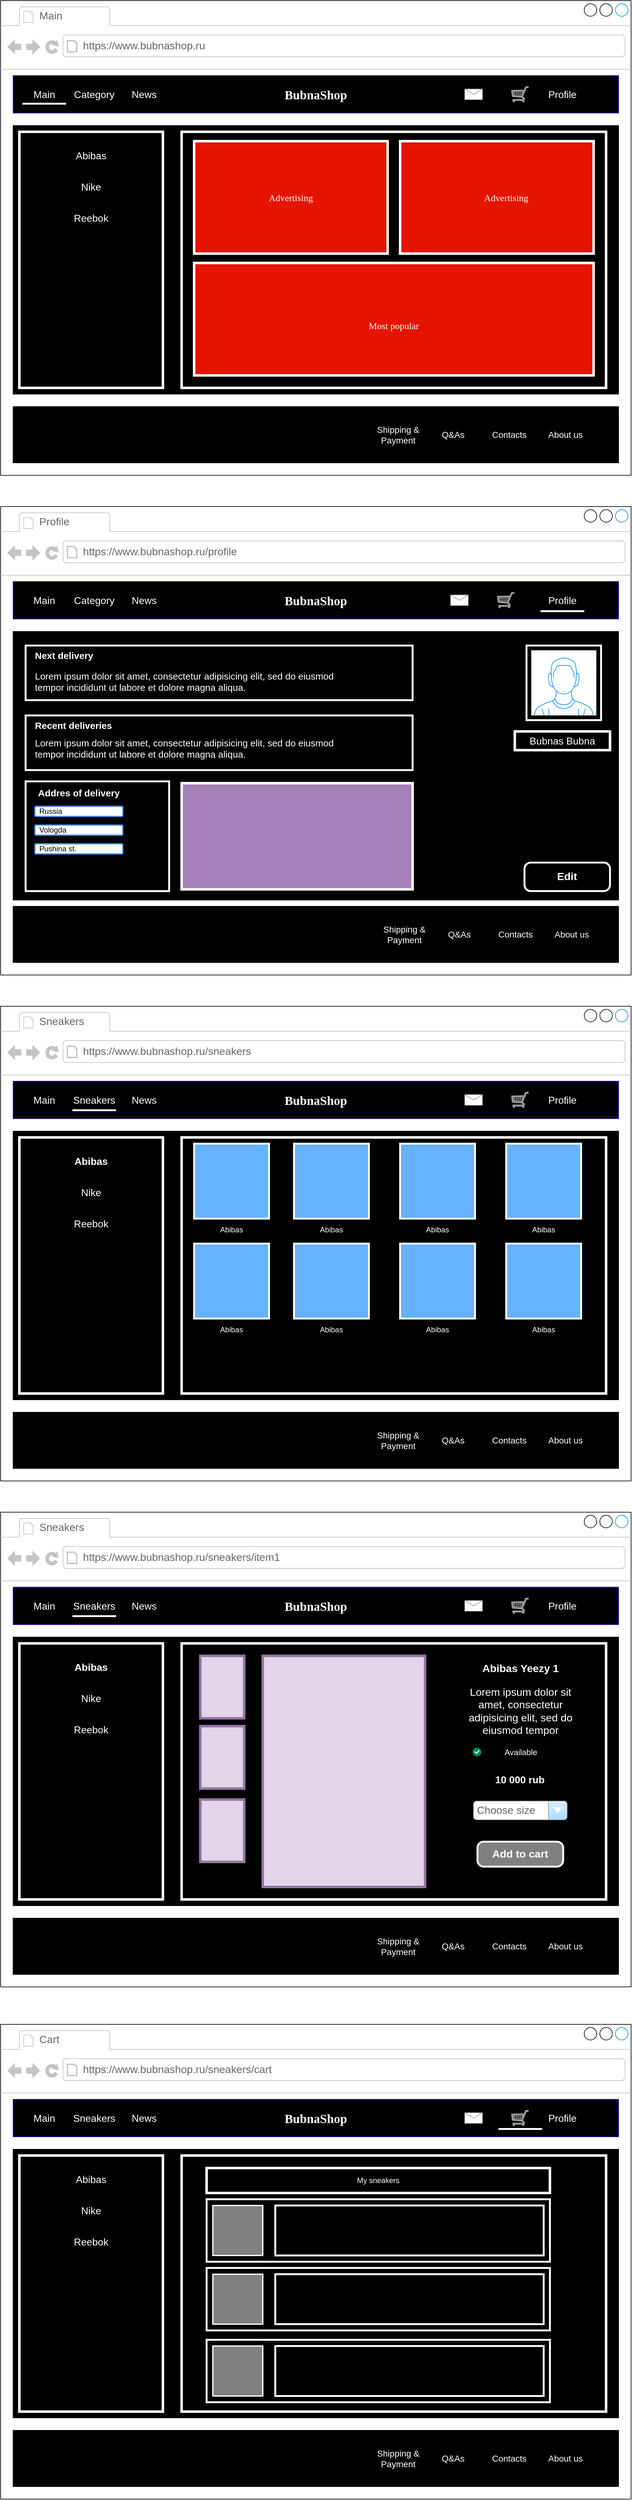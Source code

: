 <mxfile version="21.7.5" type="github">
  <diagram name="Page-1" id="03018318-947c-dd8e-b7a3-06fadd420f32">
    <mxGraphModel dx="2074" dy="1118" grid="1" gridSize="10" guides="1" tooltips="1" connect="1" arrows="1" fold="1" page="1" pageScale="1" pageWidth="1100" pageHeight="850" background="#ffffff" math="0" shadow="0">
      <root>
        <mxCell id="0" />
        <mxCell id="1" parent="0" />
        <mxCell id="JttWats6QqlOsFAtU_4d-100" value="" style="strokeWidth=1;shadow=0;dashed=0;align=center;html=1;shape=mxgraph.mockup.containers.browserWindow;rSize=0;strokeColor2=#008cff;strokeColor3=#c4c4c4;mainText=,;recursiveResize=0;" parent="1" vertex="1">
          <mxGeometry x="10" y="30" width="1010" height="760" as="geometry" />
        </mxCell>
        <mxCell id="JttWats6QqlOsFAtU_4d-101" value="Main" style="strokeWidth=1;shadow=0;dashed=0;align=center;html=1;shape=mxgraph.mockup.containers.anchor;fontSize=17;fontColor=#666666;align=left;whiteSpace=wrap;" parent="JttWats6QqlOsFAtU_4d-100" vertex="1">
          <mxGeometry x="60" y="12" width="110" height="26" as="geometry" />
        </mxCell>
        <mxCell id="JttWats6QqlOsFAtU_4d-102" value="https://www.bubnashop.ru" style="strokeWidth=1;shadow=0;dashed=0;align=center;html=1;shape=mxgraph.mockup.containers.anchor;rSize=0;fontSize=17;fontColor=#666666;align=left;" parent="JttWats6QqlOsFAtU_4d-100" vertex="1">
          <mxGeometry x="130" y="60" width="250" height="26" as="geometry" />
        </mxCell>
        <mxCell id="JttWats6QqlOsFAtU_4d-105" value="" style="rounded=0;whiteSpace=wrap;html=1;fillColor=#000000;strokeColor=#3700CC;fontColor=#ffffff;" parent="JttWats6QqlOsFAtU_4d-100" vertex="1">
          <mxGeometry x="20" y="120" width="970" height="60" as="geometry" />
        </mxCell>
        <mxCell id="JttWats6QqlOsFAtU_4d-108" value="&lt;font color=&quot;#ffffff&quot;&gt;BubnaShop&lt;/font&gt;" style="text;html=1;strokeColor=none;fillColor=none;align=center;verticalAlign=middle;whiteSpace=wrap;rounded=0;fontSize=20;fontFamily=Georgia;fontStyle=1" parent="JttWats6QqlOsFAtU_4d-100" vertex="1">
          <mxGeometry x="475" y="135" width="60" height="30" as="geometry" />
        </mxCell>
        <mxCell id="JttWats6QqlOsFAtU_4d-109" value="" style="rounded=0;whiteSpace=wrap;html=1;fillColor=#000000;" parent="JttWats6QqlOsFAtU_4d-100" vertex="1">
          <mxGeometry x="20" y="200" width="970" height="430" as="geometry" />
        </mxCell>
        <mxCell id="JttWats6QqlOsFAtU_4d-110" value="" style="rounded=0;whiteSpace=wrap;html=1;fillColor=#000000;" parent="JttWats6QqlOsFAtU_4d-100" vertex="1">
          <mxGeometry x="20" y="650" width="970" height="90" as="geometry" />
        </mxCell>
        <mxCell id="JttWats6QqlOsFAtU_4d-124" value="&lt;font color=&quot;#ffffff&quot; style=&quot;font-size: 16px;&quot;&gt;Main&lt;/font&gt;" style="text;html=1;strokeColor=none;fillColor=none;align=center;verticalAlign=middle;whiteSpace=wrap;rounded=0;" parent="JttWats6QqlOsFAtU_4d-100" vertex="1">
          <mxGeometry x="40" y="135" width="60" height="30" as="geometry" />
        </mxCell>
        <mxCell id="JttWats6QqlOsFAtU_4d-125" value="" style="endArrow=none;html=1;rounded=0;strokeColor=#FFFFFF;strokeWidth=3;" parent="JttWats6QqlOsFAtU_4d-100" edge="1">
          <mxGeometry relative="1" as="geometry">
            <mxPoint x="35" y="165" as="sourcePoint" />
            <mxPoint x="105" y="165" as="targetPoint" />
          </mxGeometry>
        </mxCell>
        <mxCell id="JttWats6QqlOsFAtU_4d-127" value="&lt;font color=&quot;#ffffff&quot;&gt;&lt;span style=&quot;font-size: 16px;&quot;&gt;Category&lt;/span&gt;&lt;/font&gt;" style="text;html=1;strokeColor=none;fillColor=none;align=center;verticalAlign=middle;whiteSpace=wrap;rounded=0;" parent="JttWats6QqlOsFAtU_4d-100" vertex="1">
          <mxGeometry x="120" y="132.5" width="60" height="35" as="geometry" />
        </mxCell>
        <mxCell id="JttWats6QqlOsFAtU_4d-149" value="&lt;font color=&quot;#ffffff&quot;&gt;&lt;span style=&quot;font-size: 16px;&quot;&gt;Profile&lt;/span&gt;&lt;/font&gt;" style="text;html=1;strokeColor=none;fillColor=none;align=center;verticalAlign=middle;whiteSpace=wrap;rounded=0;" parent="JttWats6QqlOsFAtU_4d-100" vertex="1">
          <mxGeometry x="870" y="132.5" width="60" height="35" as="geometry" />
        </mxCell>
        <mxCell id="JttWats6QqlOsFAtU_4d-150" value="&lt;font color=&quot;#ffffff&quot;&gt;&lt;span style=&quot;font-size: 16px;&quot;&gt;News&lt;/span&gt;&lt;/font&gt;" style="text;html=1;strokeColor=none;fillColor=none;align=center;verticalAlign=middle;whiteSpace=wrap;rounded=0;" parent="JttWats6QqlOsFAtU_4d-100" vertex="1">
          <mxGeometry x="200" y="132.5" width="60" height="35" as="geometry" />
        </mxCell>
        <mxCell id="JttWats6QqlOsFAtU_4d-151" value="" style="rounded=0;whiteSpace=wrap;html=1;fillColor=#000000;strokeColor=#FFFFFF;strokeWidth=4;" parent="JttWats6QqlOsFAtU_4d-100" vertex="1">
          <mxGeometry x="30" y="210" width="230" height="410" as="geometry" />
        </mxCell>
        <mxCell id="JttWats6QqlOsFAtU_4d-152" value="" style="rounded=0;whiteSpace=wrap;html=1;fillColor=#000000;strokeColor=#FFFFFF;strokeWidth=4;" parent="JttWats6QqlOsFAtU_4d-100" vertex="1">
          <mxGeometry x="290" y="210" width="680" height="410" as="geometry" />
        </mxCell>
        <mxCell id="JttWats6QqlOsFAtU_4d-169" value="&lt;font color=&quot;#ffffff&quot;&gt;&lt;span style=&quot;font-size: 16px;&quot;&gt;Abibas&lt;/span&gt;&lt;/font&gt;" style="text;html=1;strokeColor=none;fillColor=none;align=center;verticalAlign=middle;whiteSpace=wrap;rounded=0;" parent="JttWats6QqlOsFAtU_4d-100" vertex="1">
          <mxGeometry x="115" y="230" width="60" height="35" as="geometry" />
        </mxCell>
        <mxCell id="JttWats6QqlOsFAtU_4d-170" value="&lt;font color=&quot;#ffffff&quot;&gt;&lt;span style=&quot;font-size: 16px;&quot;&gt;Nike&lt;/span&gt;&lt;/font&gt;" style="text;html=1;strokeColor=none;fillColor=none;align=center;verticalAlign=middle;whiteSpace=wrap;rounded=0;" parent="JttWats6QqlOsFAtU_4d-100" vertex="1">
          <mxGeometry x="115" y="280" width="60" height="35" as="geometry" />
        </mxCell>
        <mxCell id="JttWats6QqlOsFAtU_4d-171" value="&lt;font color=&quot;#ffffff&quot;&gt;&lt;span style=&quot;font-size: 16px;&quot;&gt;Reebok&lt;/span&gt;&lt;/font&gt;" style="text;html=1;strokeColor=none;fillColor=none;align=center;verticalAlign=middle;whiteSpace=wrap;rounded=0;" parent="JttWats6QqlOsFAtU_4d-100" vertex="1">
          <mxGeometry x="115" y="330" width="60" height="35" as="geometry" />
        </mxCell>
        <mxCell id="JttWats6QqlOsFAtU_4d-172" value="" style="rounded=0;whiteSpace=wrap;html=1;fillColor=#e51400;fontColor=#ffffff;strokeColor=#FFFFFF;strokeWidth=4;" parent="JttWats6QqlOsFAtU_4d-100" vertex="1">
          <mxGeometry x="310" y="225" width="310" height="180" as="geometry" />
        </mxCell>
        <mxCell id="JttWats6QqlOsFAtU_4d-173" value="" style="rounded=0;whiteSpace=wrap;html=1;fillColor=#e51400;fontColor=#ffffff;strokeColor=#FFFFFF;strokeWidth=4;" parent="JttWats6QqlOsFAtU_4d-100" vertex="1">
          <mxGeometry x="640" y="225" width="310" height="180" as="geometry" />
        </mxCell>
        <mxCell id="JttWats6QqlOsFAtU_4d-174" value="" style="rounded=0;whiteSpace=wrap;html=1;fillColor=#e51400;fontColor=#ffffff;strokeColor=#FFFFFF;strokeWidth=4;" parent="JttWats6QqlOsFAtU_4d-100" vertex="1">
          <mxGeometry x="310" y="420" width="640" height="180" as="geometry" />
        </mxCell>
        <mxCell id="JttWats6QqlOsFAtU_4d-176" value="&lt;font color=&quot;#ffffff&quot; style=&quot;font-size: 15px;&quot; face=&quot;Georgia&quot;&gt;Advertising&lt;/font&gt;" style="text;html=1;strokeColor=none;fillColor=none;align=center;verticalAlign=middle;whiteSpace=wrap;rounded=0;" parent="JttWats6QqlOsFAtU_4d-100" vertex="1">
          <mxGeometry x="435" y="300" width="60" height="30" as="geometry" />
        </mxCell>
        <mxCell id="JttWats6QqlOsFAtU_4d-177" value="&lt;font color=&quot;#ffffff&quot; style=&quot;font-size: 15px;&quot; face=&quot;Georgia&quot;&gt;Advertising&lt;/font&gt;" style="text;html=1;strokeColor=none;fillColor=none;align=center;verticalAlign=middle;whiteSpace=wrap;rounded=0;" parent="JttWats6QqlOsFAtU_4d-100" vertex="1">
          <mxGeometry x="780" y="300" width="60" height="30" as="geometry" />
        </mxCell>
        <mxCell id="JttWats6QqlOsFAtU_4d-178" value="&lt;font color=&quot;#ffffff&quot; style=&quot;font-size: 15px;&quot; face=&quot;Georgia&quot;&gt;Most popular&lt;/font&gt;" style="text;html=1;strokeColor=none;fillColor=none;align=center;verticalAlign=middle;whiteSpace=wrap;rounded=0;" parent="JttWats6QqlOsFAtU_4d-100" vertex="1">
          <mxGeometry x="565" y="505" width="130" height="30" as="geometry" />
        </mxCell>
        <mxCell id="JttWats6QqlOsFAtU_4d-203" value="&lt;font style=&quot;font-size: 14px;&quot; color=&quot;#ffffff&quot;&gt;About us&lt;/font&gt;" style="text;html=1;strokeColor=none;fillColor=none;align=center;verticalAlign=middle;whiteSpace=wrap;rounded=0;" parent="JttWats6QqlOsFAtU_4d-100" vertex="1">
          <mxGeometry x="870" y="677.5" width="70" height="35" as="geometry" />
        </mxCell>
        <mxCell id="JttWats6QqlOsFAtU_4d-204" value="&lt;font style=&quot;font-size: 14px;&quot; color=&quot;#ffffff&quot;&gt;Contacts&lt;/font&gt;" style="text;html=1;strokeColor=none;fillColor=none;align=center;verticalAlign=middle;whiteSpace=wrap;rounded=0;" parent="JttWats6QqlOsFAtU_4d-100" vertex="1">
          <mxGeometry x="780" y="677.5" width="70" height="35" as="geometry" />
        </mxCell>
        <mxCell id="JttWats6QqlOsFAtU_4d-257" value="&lt;font style=&quot;font-size: 14px;&quot; color=&quot;#ffffff&quot;&gt;Q&amp;amp;As&lt;/font&gt;" style="text;html=1;strokeColor=none;fillColor=none;align=center;verticalAlign=middle;whiteSpace=wrap;rounded=0;" parent="JttWats6QqlOsFAtU_4d-100" vertex="1">
          <mxGeometry x="690" y="677.5" width="70" height="35" as="geometry" />
        </mxCell>
        <mxCell id="xe6w3f1EAQAV8qn113Va-10" value="&lt;font style=&quot;font-size: 14px;&quot; color=&quot;#ffffff&quot;&gt;&lt;span style=&quot;&quot;&gt;Shipping &amp;amp;&lt;br&gt;Payment&lt;br&gt;&lt;/span&gt;&lt;/font&gt;" style="text;html=1;strokeColor=none;fillColor=none;align=center;verticalAlign=middle;whiteSpace=wrap;rounded=0;" vertex="1" parent="JttWats6QqlOsFAtU_4d-100">
          <mxGeometry x="602" y="677.5" width="70" height="35" as="geometry" />
        </mxCell>
        <mxCell id="xe6w3f1EAQAV8qn113Va-62" value="" style="verticalLabelPosition=bottom;shadow=0;dashed=0;align=center;html=1;verticalAlign=top;strokeWidth=1;shape=mxgraph.mockup.misc.shoppingCart;strokeColor=#999999;" vertex="1" parent="JttWats6QqlOsFAtU_4d-100">
          <mxGeometry x="818.68" y="137.5" width="27.78" height="25" as="geometry" />
        </mxCell>
        <mxCell id="xe6w3f1EAQAV8qn113Va-63" value="" style="verticalLabelPosition=bottom;shadow=0;dashed=0;align=center;html=1;verticalAlign=top;strokeWidth=1;shape=mxgraph.mockup.misc.mail2;strokeColor=#999999;" vertex="1" parent="JttWats6QqlOsFAtU_4d-100">
          <mxGeometry x="743.54" y="141.5" width="28.33" height="17" as="geometry" />
        </mxCell>
        <mxCell id="JttWats6QqlOsFAtU_4d-285" value="" style="strokeWidth=1;shadow=0;dashed=0;align=center;html=1;shape=mxgraph.mockup.containers.browserWindow;rSize=0;strokeColor2=#008cff;strokeColor3=#c4c4c4;mainText=,;recursiveResize=0;" parent="1" vertex="1">
          <mxGeometry x="10" y="840" width="1010" height="750" as="geometry" />
        </mxCell>
        <mxCell id="JttWats6QqlOsFAtU_4d-286" value="Profile" style="strokeWidth=1;shadow=0;dashed=0;align=center;html=1;shape=mxgraph.mockup.containers.anchor;fontSize=17;fontColor=#666666;align=left;whiteSpace=wrap;" parent="JttWats6QqlOsFAtU_4d-285" vertex="1">
          <mxGeometry x="60" y="12" width="110" height="26" as="geometry" />
        </mxCell>
        <mxCell id="JttWats6QqlOsFAtU_4d-287" value="https://www.bubnashop.ru/profile" style="strokeWidth=1;shadow=0;dashed=0;align=center;html=1;shape=mxgraph.mockup.containers.anchor;rSize=0;fontSize=17;fontColor=#666666;align=left;" parent="JttWats6QqlOsFAtU_4d-285" vertex="1">
          <mxGeometry x="130" y="60" width="250" height="26" as="geometry" />
        </mxCell>
        <mxCell id="JttWats6QqlOsFAtU_4d-288" value="" style="rounded=0;whiteSpace=wrap;html=1;fillColor=#000000;strokeColor=#3700CC;fontColor=#ffffff;" parent="JttWats6QqlOsFAtU_4d-285" vertex="1">
          <mxGeometry x="20" y="120" width="970" height="60" as="geometry" />
        </mxCell>
        <mxCell id="JttWats6QqlOsFAtU_4d-289" value="&lt;font color=&quot;#ffffff&quot;&gt;BubnaShop&lt;/font&gt;" style="text;html=1;strokeColor=none;fillColor=none;align=center;verticalAlign=middle;whiteSpace=wrap;rounded=0;fontSize=20;fontFamily=Georgia;fontStyle=1" parent="JttWats6QqlOsFAtU_4d-285" vertex="1">
          <mxGeometry x="475" y="135" width="60" height="30" as="geometry" />
        </mxCell>
        <mxCell id="JttWats6QqlOsFAtU_4d-290" value="" style="rounded=0;whiteSpace=wrap;html=1;fillColor=#000000;" parent="JttWats6QqlOsFAtU_4d-285" vertex="1">
          <mxGeometry x="20" y="200" width="970" height="430" as="geometry" />
        </mxCell>
        <mxCell id="JttWats6QqlOsFAtU_4d-292" value="&lt;font color=&quot;#ffffff&quot; style=&quot;font-size: 16px;&quot;&gt;Main&lt;/font&gt;" style="text;html=1;strokeColor=none;fillColor=none;align=center;verticalAlign=middle;whiteSpace=wrap;rounded=0;" parent="JttWats6QqlOsFAtU_4d-285" vertex="1">
          <mxGeometry x="40" y="135" width="60" height="30" as="geometry" />
        </mxCell>
        <mxCell id="JttWats6QqlOsFAtU_4d-293" value="" style="endArrow=none;html=1;rounded=0;strokeColor=#FFFFFF;strokeWidth=3;" parent="JttWats6QqlOsFAtU_4d-285" edge="1">
          <mxGeometry relative="1" as="geometry">
            <mxPoint x="865" y="167.5" as="sourcePoint" />
            <mxPoint x="935" y="167.5" as="targetPoint" />
          </mxGeometry>
        </mxCell>
        <mxCell id="JttWats6QqlOsFAtU_4d-294" value="&lt;font color=&quot;#ffffff&quot;&gt;&lt;span style=&quot;font-size: 16px;&quot;&gt;Category&lt;/span&gt;&lt;/font&gt;" style="text;html=1;strokeColor=none;fillColor=none;align=center;verticalAlign=middle;whiteSpace=wrap;rounded=0;" parent="JttWats6QqlOsFAtU_4d-285" vertex="1">
          <mxGeometry x="120" y="132.5" width="60" height="35" as="geometry" />
        </mxCell>
        <mxCell id="JttWats6QqlOsFAtU_4d-296" value="&lt;font color=&quot;#ffffff&quot;&gt;&lt;span style=&quot;font-size: 16px;&quot;&gt;Profile&lt;/span&gt;&lt;/font&gt;" style="text;html=1;strokeColor=none;fillColor=none;align=center;verticalAlign=middle;whiteSpace=wrap;rounded=0;" parent="JttWats6QqlOsFAtU_4d-285" vertex="1">
          <mxGeometry x="870" y="132.5" width="60" height="35" as="geometry" />
        </mxCell>
        <mxCell id="JttWats6QqlOsFAtU_4d-297" value="&lt;font color=&quot;#ffffff&quot;&gt;&lt;span style=&quot;font-size: 16px;&quot;&gt;News&lt;/span&gt;&lt;/font&gt;" style="text;html=1;strokeColor=none;fillColor=none;align=center;verticalAlign=middle;whiteSpace=wrap;rounded=0;" parent="JttWats6QqlOsFAtU_4d-285" vertex="1">
          <mxGeometry x="200" y="132.5" width="60" height="35" as="geometry" />
        </mxCell>
        <mxCell id="xe6w3f1EAQAV8qn113Va-4" value="" style="verticalLabelPosition=bottom;shadow=0;dashed=0;align=center;html=1;verticalAlign=top;strokeWidth=1;shape=mxgraph.mockup.containers.userMale;strokeColor=#666666;strokeColor2=#008cff;" vertex="1" parent="JttWats6QqlOsFAtU_4d-285">
          <mxGeometry x="850" y="230" width="104.45" height="104.45" as="geometry" />
        </mxCell>
        <mxCell id="xe6w3f1EAQAV8qn113Va-6" value="" style="whiteSpace=wrap;html=1;aspect=fixed;fillColor=none;strokeColor=#FFFFFF;strokeWidth=3;" vertex="1" parent="JttWats6QqlOsFAtU_4d-285">
          <mxGeometry x="842.5" y="222.5" width="119.45" height="119.45" as="geometry" />
        </mxCell>
        <mxCell id="xe6w3f1EAQAV8qn113Va-8" value="" style="rounded=0;whiteSpace=wrap;html=1;fillColor=none;strokeColor=#FFFFFF;strokeWidth=4;" vertex="1" parent="JttWats6QqlOsFAtU_4d-285">
          <mxGeometry x="823.75" y="360" width="152.5" height="30" as="geometry" />
        </mxCell>
        <mxCell id="xe6w3f1EAQAV8qn113Va-9" value="&lt;font style=&quot;font-size: 16px;&quot; color=&quot;#ffffff&quot;&gt;Bubnas Bubna&lt;/font&gt;" style="text;html=1;strokeColor=none;fillColor=none;align=center;verticalAlign=middle;whiteSpace=wrap;rounded=0;" vertex="1" parent="JttWats6QqlOsFAtU_4d-285">
          <mxGeometry x="841.25" y="360" width="117.5" height="30" as="geometry" />
        </mxCell>
        <mxCell id="xe6w3f1EAQAV8qn113Va-11" value="" style="rounded=0;whiteSpace=wrap;html=1;fillColor=#000000;" vertex="1" parent="JttWats6QqlOsFAtU_4d-285">
          <mxGeometry x="20" y="640" width="970" height="90" as="geometry" />
        </mxCell>
        <mxCell id="xe6w3f1EAQAV8qn113Va-12" value="&lt;font style=&quot;font-size: 14px;&quot; color=&quot;#ffffff&quot;&gt;About us&lt;/font&gt;" style="text;html=1;strokeColor=none;fillColor=none;align=center;verticalAlign=middle;whiteSpace=wrap;rounded=0;" vertex="1" parent="JttWats6QqlOsFAtU_4d-285">
          <mxGeometry x="880" y="667.5" width="70" height="35" as="geometry" />
        </mxCell>
        <mxCell id="xe6w3f1EAQAV8qn113Va-13" value="&lt;font style=&quot;font-size: 14px;&quot; color=&quot;#ffffff&quot;&gt;Contacts&lt;/font&gt;" style="text;html=1;strokeColor=none;fillColor=none;align=center;verticalAlign=middle;whiteSpace=wrap;rounded=0;" vertex="1" parent="JttWats6QqlOsFAtU_4d-285">
          <mxGeometry x="790" y="667.5" width="70" height="35" as="geometry" />
        </mxCell>
        <mxCell id="xe6w3f1EAQAV8qn113Va-14" value="&lt;font style=&quot;font-size: 14px;&quot; color=&quot;#ffffff&quot;&gt;Q&amp;amp;As&lt;/font&gt;" style="text;html=1;strokeColor=none;fillColor=none;align=center;verticalAlign=middle;whiteSpace=wrap;rounded=0;" vertex="1" parent="JttWats6QqlOsFAtU_4d-285">
          <mxGeometry x="700" y="667.5" width="70" height="35" as="geometry" />
        </mxCell>
        <mxCell id="xe6w3f1EAQAV8qn113Va-15" value="&lt;font style=&quot;font-size: 14px;&quot; color=&quot;#ffffff&quot;&gt;&lt;span style=&quot;&quot;&gt;Shipping &amp;amp;&lt;br&gt;Payment&lt;br&gt;&lt;/span&gt;&lt;/font&gt;" style="text;html=1;strokeColor=none;fillColor=none;align=center;verticalAlign=middle;whiteSpace=wrap;rounded=0;" vertex="1" parent="JttWats6QqlOsFAtU_4d-285">
          <mxGeometry x="612" y="667.5" width="70" height="35" as="geometry" />
        </mxCell>
        <mxCell id="xe6w3f1EAQAV8qn113Va-16" value="" style="verticalLabelPosition=bottom;shadow=0;dashed=0;align=center;html=1;verticalAlign=top;strokeWidth=1;shape=mxgraph.mockup.misc.shoppingCart;strokeColor=#999999;" vertex="1" parent="JttWats6QqlOsFAtU_4d-285">
          <mxGeometry x="795.97" y="137.5" width="27.78" height="25" as="geometry" />
        </mxCell>
        <mxCell id="xe6w3f1EAQAV8qn113Va-33" value="Edit" style="strokeWidth=3;shadow=0;dashed=0;align=center;html=1;shape=mxgraph.mockup.buttons.button;strokeColor=#FFFFFF;fontColor=#ffffff;mainText=;buttonStyle=round;fontSize=17;fontStyle=1;fillColor=#000000;whiteSpace=wrap;" vertex="1" parent="JttWats6QqlOsFAtU_4d-285">
          <mxGeometry x="839.25" y="570" width="137" height="45.67" as="geometry" />
        </mxCell>
        <mxCell id="xe6w3f1EAQAV8qn113Va-34" value="" style="rounded=0;whiteSpace=wrap;html=1;fillColor=none;strokeColor=#FFFFFF;strokeWidth=3;" vertex="1" parent="JttWats6QqlOsFAtU_4d-285">
          <mxGeometry x="40" y="222.5" width="620" height="87.5" as="geometry" />
        </mxCell>
        <mxCell id="xe6w3f1EAQAV8qn113Va-60" value="" style="rounded=0;whiteSpace=wrap;html=1;fillColor=none;strokeColor=#FFFFFF;strokeWidth=3;" vertex="1" parent="JttWats6QqlOsFAtU_4d-285">
          <mxGeometry x="40" y="440" width="230" height="175.67" as="geometry" />
        </mxCell>
        <mxCell id="xe6w3f1EAQAV8qn113Va-61" value="" style="verticalLabelPosition=bottom;shadow=0;dashed=0;align=center;html=1;verticalAlign=top;strokeWidth=1;shape=mxgraph.mockup.misc.mail2;strokeColor=#999999;" vertex="1" parent="JttWats6QqlOsFAtU_4d-285">
          <mxGeometry x="720.83" y="141.5" width="28.33" height="17" as="geometry" />
        </mxCell>
        <mxCell id="xe6w3f1EAQAV8qn113Va-67" value="" style="rounded=0;whiteSpace=wrap;html=1;fillColor=#A680B8;strokeColor=#FFFFFF;strokeWidth=4;" vertex="1" parent="JttWats6QqlOsFAtU_4d-285">
          <mxGeometry x="290" y="442.84" width="370" height="170" as="geometry" />
        </mxCell>
        <mxCell id="xe6w3f1EAQAV8qn113Va-292" value="&lt;h1 style=&quot;font-size: 15px;&quot;&gt;&lt;font color=&quot;#ffffff&quot; style=&quot;font-size: 15px;&quot;&gt;Next delivery&lt;/font&gt;&lt;/h1&gt;&lt;p style=&quot;font-size: 15px;&quot;&gt;&lt;font color=&quot;#ffffff&quot; style=&quot;font-size: 15px;&quot;&gt;Lorem ipsum dolor sit amet, consectetur adipisicing elit, sed do eiusmod tempor incididunt ut labore et dolore magna aliqua.&lt;/font&gt;&lt;/p&gt;" style="text;html=1;strokeColor=none;fillColor=none;spacing=5;spacingTop=-20;whiteSpace=wrap;overflow=hidden;rounded=0;" vertex="1" parent="JttWats6QqlOsFAtU_4d-285">
          <mxGeometry x="50" y="230" width="510" height="120" as="geometry" />
        </mxCell>
        <mxCell id="xe6w3f1EAQAV8qn113Va-293" value="" style="rounded=0;whiteSpace=wrap;html=1;fillColor=none;strokeColor=#FFFFFF;strokeWidth=3;" vertex="1" parent="JttWats6QqlOsFAtU_4d-285">
          <mxGeometry x="40" y="334.45" width="620" height="87.5" as="geometry" />
        </mxCell>
        <mxCell id="xe6w3f1EAQAV8qn113Va-294" value="&lt;h1 style=&quot;font-size: 15px;&quot;&gt;&lt;span style=&quot;color: rgb(255, 255, 255); background-color: initial;&quot;&gt;Recent deliveries&lt;/span&gt;&lt;/h1&gt;&lt;h1 style=&quot;font-size: 15px;&quot;&gt;&lt;span style=&quot;color: rgb(255, 255, 255); background-color: initial; font-weight: normal;&quot;&gt;Lorem ipsum dolor sit amet, consectetur adipisicing elit, sed do eiusmod tempor incididunt ut labore et dolore magna aliqua.&lt;/span&gt;&lt;br&gt;&lt;/h1&gt;" style="text;html=1;strokeColor=none;fillColor=none;spacing=5;spacingTop=-20;whiteSpace=wrap;overflow=hidden;rounded=0;" vertex="1" parent="JttWats6QqlOsFAtU_4d-285">
          <mxGeometry x="50" y="341.95" width="510" height="120" as="geometry" />
        </mxCell>
        <mxCell id="xe6w3f1EAQAV8qn113Va-340" value="&lt;h1 style=&quot;font-size: 15px;&quot;&gt;&lt;font style=&quot;font-size: 15px;&quot; color=&quot;#ffffff&quot;&gt;Addres of delivery&lt;/font&gt;&lt;/h1&gt;&lt;p style=&quot;font-size: 15px;&quot;&gt;&lt;br&gt;&lt;/p&gt;" style="text;html=1;strokeColor=none;fillColor=none;spacing=5;spacingTop=-20;whiteSpace=wrap;overflow=hidden;rounded=0;" vertex="1" parent="JttWats6QqlOsFAtU_4d-285">
          <mxGeometry x="55" y="450" width="190" height="120" as="geometry" />
        </mxCell>
        <mxCell id="xe6w3f1EAQAV8qn113Va-342" value="Russia" style="rounded=1;arcSize=9;align=left;spacingLeft=5;strokeColor=#4C9AFF;html=1;strokeWidth=2;fontSize=12" vertex="1" parent="JttWats6QqlOsFAtU_4d-285">
          <mxGeometry x="55" y="480" width="140.61" height="16" as="geometry" />
        </mxCell>
        <mxCell id="xe6w3f1EAQAV8qn113Va-343" value="Vologda" style="rounded=1;arcSize=9;align=left;spacingLeft=5;strokeColor=#4C9AFF;html=1;strokeWidth=2;fontSize=12" vertex="1" parent="JttWats6QqlOsFAtU_4d-285">
          <mxGeometry x="55" y="510" width="140.61" height="16" as="geometry" />
        </mxCell>
        <mxCell id="xe6w3f1EAQAV8qn113Va-376" value="Pushina st." style="rounded=1;arcSize=9;align=left;spacingLeft=5;strokeColor=#4C9AFF;html=1;strokeWidth=2;fontSize=12" vertex="1" parent="JttWats6QqlOsFAtU_4d-285">
          <mxGeometry x="55" y="540" width="140.61" height="16" as="geometry" />
        </mxCell>
        <mxCell id="xe6w3f1EAQAV8qn113Va-68" value="" style="strokeWidth=1;shadow=0;dashed=0;align=center;html=1;shape=mxgraph.mockup.containers.browserWindow;rSize=0;strokeColor2=#008cff;strokeColor3=#c4c4c4;mainText=,;recursiveResize=0;" vertex="1" parent="1">
          <mxGeometry x="10" y="1640" width="1010" height="760" as="geometry" />
        </mxCell>
        <mxCell id="xe6w3f1EAQAV8qn113Va-69" value="Sneakers" style="strokeWidth=1;shadow=0;dashed=0;align=center;html=1;shape=mxgraph.mockup.containers.anchor;fontSize=17;fontColor=#666666;align=left;whiteSpace=wrap;" vertex="1" parent="xe6w3f1EAQAV8qn113Va-68">
          <mxGeometry x="60" y="12" width="110" height="26" as="geometry" />
        </mxCell>
        <mxCell id="xe6w3f1EAQAV8qn113Va-70" value="https://www.bubnashop.ru/sneakers" style="strokeWidth=1;shadow=0;dashed=0;align=center;html=1;shape=mxgraph.mockup.containers.anchor;rSize=0;fontSize=17;fontColor=#666666;align=left;" vertex="1" parent="xe6w3f1EAQAV8qn113Va-68">
          <mxGeometry x="130" y="60" width="250" height="26" as="geometry" />
        </mxCell>
        <mxCell id="xe6w3f1EAQAV8qn113Va-71" value="" style="rounded=0;whiteSpace=wrap;html=1;fillColor=#000000;strokeColor=#3700CC;fontColor=#ffffff;" vertex="1" parent="xe6w3f1EAQAV8qn113Va-68">
          <mxGeometry x="20" y="120" width="970" height="60" as="geometry" />
        </mxCell>
        <mxCell id="xe6w3f1EAQAV8qn113Va-72" value="&lt;font color=&quot;#ffffff&quot;&gt;BubnaShop&lt;/font&gt;" style="text;html=1;strokeColor=none;fillColor=none;align=center;verticalAlign=middle;whiteSpace=wrap;rounded=0;fontSize=20;fontFamily=Georgia;fontStyle=1" vertex="1" parent="xe6w3f1EAQAV8qn113Va-68">
          <mxGeometry x="475" y="135" width="60" height="30" as="geometry" />
        </mxCell>
        <mxCell id="xe6w3f1EAQAV8qn113Va-73" value="" style="rounded=0;whiteSpace=wrap;html=1;fillColor=#000000;" vertex="1" parent="xe6w3f1EAQAV8qn113Va-68">
          <mxGeometry x="20" y="200" width="970" height="430" as="geometry" />
        </mxCell>
        <mxCell id="xe6w3f1EAQAV8qn113Va-74" value="" style="rounded=0;whiteSpace=wrap;html=1;fillColor=#000000;" vertex="1" parent="xe6w3f1EAQAV8qn113Va-68">
          <mxGeometry x="20" y="650" width="970" height="90" as="geometry" />
        </mxCell>
        <mxCell id="xe6w3f1EAQAV8qn113Va-75" value="&lt;font color=&quot;#ffffff&quot; style=&quot;font-size: 16px;&quot;&gt;Main&lt;/font&gt;" style="text;html=1;strokeColor=none;fillColor=none;align=center;verticalAlign=middle;whiteSpace=wrap;rounded=0;" vertex="1" parent="xe6w3f1EAQAV8qn113Va-68">
          <mxGeometry x="40" y="135" width="60" height="30" as="geometry" />
        </mxCell>
        <mxCell id="xe6w3f1EAQAV8qn113Va-76" value="" style="endArrow=none;html=1;rounded=0;strokeColor=#FFFFFF;strokeWidth=3;" edge="1" parent="xe6w3f1EAQAV8qn113Va-68">
          <mxGeometry relative="1" as="geometry">
            <mxPoint x="115" y="166.5" as="sourcePoint" />
            <mxPoint x="185" y="166.5" as="targetPoint" />
          </mxGeometry>
        </mxCell>
        <mxCell id="xe6w3f1EAQAV8qn113Va-77" value="&lt;font color=&quot;#ffffff&quot;&gt;&lt;span style=&quot;font-size: 16px;&quot;&gt;Sneakers&lt;/span&gt;&lt;/font&gt;" style="text;html=1;strokeColor=none;fillColor=none;align=center;verticalAlign=middle;whiteSpace=wrap;rounded=0;" vertex="1" parent="xe6w3f1EAQAV8qn113Va-68">
          <mxGeometry x="120" y="132.5" width="60" height="35" as="geometry" />
        </mxCell>
        <mxCell id="xe6w3f1EAQAV8qn113Va-78" value="&lt;font color=&quot;#ffffff&quot;&gt;&lt;span style=&quot;font-size: 16px;&quot;&gt;Profile&lt;/span&gt;&lt;/font&gt;" style="text;html=1;strokeColor=none;fillColor=none;align=center;verticalAlign=middle;whiteSpace=wrap;rounded=0;" vertex="1" parent="xe6w3f1EAQAV8qn113Va-68">
          <mxGeometry x="870" y="132.5" width="60" height="35" as="geometry" />
        </mxCell>
        <mxCell id="xe6w3f1EAQAV8qn113Va-79" value="&lt;font color=&quot;#ffffff&quot;&gt;&lt;span style=&quot;font-size: 16px;&quot;&gt;News&lt;/span&gt;&lt;/font&gt;" style="text;html=1;strokeColor=none;fillColor=none;align=center;verticalAlign=middle;whiteSpace=wrap;rounded=0;" vertex="1" parent="xe6w3f1EAQAV8qn113Va-68">
          <mxGeometry x="200" y="132.5" width="60" height="35" as="geometry" />
        </mxCell>
        <mxCell id="xe6w3f1EAQAV8qn113Va-80" value="" style="rounded=0;whiteSpace=wrap;html=1;fillColor=#000000;strokeColor=#FFFFFF;strokeWidth=4;" vertex="1" parent="xe6w3f1EAQAV8qn113Va-68">
          <mxGeometry x="30" y="210" width="230" height="410" as="geometry" />
        </mxCell>
        <mxCell id="xe6w3f1EAQAV8qn113Va-81" value="" style="rounded=0;whiteSpace=wrap;html=1;fillColor=#000000;strokeColor=#FFFFFF;strokeWidth=4;" vertex="1" parent="xe6w3f1EAQAV8qn113Va-68">
          <mxGeometry x="290" y="210" width="680" height="410" as="geometry" />
        </mxCell>
        <mxCell id="xe6w3f1EAQAV8qn113Va-82" value="&lt;font color=&quot;#ffffff&quot;&gt;&lt;span style=&quot;font-size: 16px;&quot;&gt;&lt;b&gt;Abibas&lt;/b&gt;&lt;/span&gt;&lt;/font&gt;" style="text;html=1;strokeColor=default;fillColor=none;align=center;verticalAlign=middle;whiteSpace=wrap;rounded=0;" vertex="1" parent="xe6w3f1EAQAV8qn113Va-68">
          <mxGeometry x="115" y="230" width="60" height="35" as="geometry" />
        </mxCell>
        <mxCell id="xe6w3f1EAQAV8qn113Va-83" value="&lt;font color=&quot;#ffffff&quot;&gt;&lt;span style=&quot;font-size: 16px;&quot;&gt;Nike&lt;/span&gt;&lt;/font&gt;" style="text;html=1;strokeColor=none;fillColor=none;align=center;verticalAlign=middle;whiteSpace=wrap;rounded=0;" vertex="1" parent="xe6w3f1EAQAV8qn113Va-68">
          <mxGeometry x="115" y="280" width="60" height="35" as="geometry" />
        </mxCell>
        <mxCell id="xe6w3f1EAQAV8qn113Va-84" value="&lt;font color=&quot;#ffffff&quot;&gt;&lt;span style=&quot;font-size: 16px;&quot;&gt;Reebok&lt;/span&gt;&lt;/font&gt;" style="text;html=1;strokeColor=none;fillColor=none;align=center;verticalAlign=middle;whiteSpace=wrap;rounded=0;" vertex="1" parent="xe6w3f1EAQAV8qn113Va-68">
          <mxGeometry x="115" y="330" width="60" height="35" as="geometry" />
        </mxCell>
        <mxCell id="xe6w3f1EAQAV8qn113Va-91" value="&lt;font style=&quot;font-size: 14px;&quot; color=&quot;#ffffff&quot;&gt;About us&lt;/font&gt;" style="text;html=1;strokeColor=none;fillColor=none;align=center;verticalAlign=middle;whiteSpace=wrap;rounded=0;" vertex="1" parent="xe6w3f1EAQAV8qn113Va-68">
          <mxGeometry x="870" y="677.5" width="70" height="35" as="geometry" />
        </mxCell>
        <mxCell id="xe6w3f1EAQAV8qn113Va-92" value="&lt;font style=&quot;font-size: 14px;&quot; color=&quot;#ffffff&quot;&gt;Contacts&lt;/font&gt;" style="text;html=1;strokeColor=none;fillColor=none;align=center;verticalAlign=middle;whiteSpace=wrap;rounded=0;" vertex="1" parent="xe6w3f1EAQAV8qn113Va-68">
          <mxGeometry x="780" y="677.5" width="70" height="35" as="geometry" />
        </mxCell>
        <mxCell id="xe6w3f1EAQAV8qn113Va-93" value="&lt;font style=&quot;font-size: 14px;&quot; color=&quot;#ffffff&quot;&gt;Q&amp;amp;As&lt;/font&gt;" style="text;html=1;strokeColor=none;fillColor=none;align=center;verticalAlign=middle;whiteSpace=wrap;rounded=0;" vertex="1" parent="xe6w3f1EAQAV8qn113Va-68">
          <mxGeometry x="690" y="677.5" width="70" height="35" as="geometry" />
        </mxCell>
        <mxCell id="xe6w3f1EAQAV8qn113Va-94" value="&lt;font style=&quot;font-size: 14px;&quot; color=&quot;#ffffff&quot;&gt;&lt;span style=&quot;&quot;&gt;Shipping &amp;amp;&lt;br&gt;Payment&lt;br&gt;&lt;/span&gt;&lt;/font&gt;" style="text;html=1;strokeColor=none;fillColor=none;align=center;verticalAlign=middle;whiteSpace=wrap;rounded=0;" vertex="1" parent="xe6w3f1EAQAV8qn113Va-68">
          <mxGeometry x="602" y="677.5" width="70" height="35" as="geometry" />
        </mxCell>
        <mxCell id="xe6w3f1EAQAV8qn113Va-95" value="" style="verticalLabelPosition=bottom;shadow=0;dashed=0;align=center;html=1;verticalAlign=top;strokeWidth=1;shape=mxgraph.mockup.misc.shoppingCart;strokeColor=#999999;" vertex="1" parent="xe6w3f1EAQAV8qn113Va-68">
          <mxGeometry x="818.68" y="137.5" width="27.78" height="25" as="geometry" />
        </mxCell>
        <mxCell id="xe6w3f1EAQAV8qn113Va-96" value="" style="verticalLabelPosition=bottom;shadow=0;dashed=0;align=center;html=1;verticalAlign=top;strokeWidth=1;shape=mxgraph.mockup.misc.mail2;strokeColor=#999999;" vertex="1" parent="xe6w3f1EAQAV8qn113Va-68">
          <mxGeometry x="743.54" y="141.5" width="28.33" height="17" as="geometry" />
        </mxCell>
        <mxCell id="xe6w3f1EAQAV8qn113Va-98" value="" style="whiteSpace=wrap;html=1;aspect=fixed;fillColor=#66B2FF;strokeColor=#FFFFFF;strokeWidth=3;" vertex="1" parent="xe6w3f1EAQAV8qn113Va-68">
          <mxGeometry x="310" y="220" width="120" height="120" as="geometry" />
        </mxCell>
        <mxCell id="xe6w3f1EAQAV8qn113Va-100" value="&lt;font style=&quot;font-size: 12px;&quot; color=&quot;#ffffff&quot;&gt;Abibas&lt;/font&gt;" style="text;html=1;strokeColor=none;fillColor=none;align=center;verticalAlign=middle;whiteSpace=wrap;rounded=0;" vertex="1" parent="xe6w3f1EAQAV8qn113Va-68">
          <mxGeometry x="310" y="340" width="120" height="35" as="geometry" />
        </mxCell>
        <mxCell id="xe6w3f1EAQAV8qn113Va-101" style="edgeStyle=orthogonalEdgeStyle;rounded=0;orthogonalLoop=1;jettySize=auto;html=1;exitX=1;exitY=1;exitDx=0;exitDy=0;" edge="1" parent="xe6w3f1EAQAV8qn113Va-68" source="xe6w3f1EAQAV8qn113Va-100" target="xe6w3f1EAQAV8qn113Va-100">
          <mxGeometry relative="1" as="geometry" />
        </mxCell>
        <mxCell id="xe6w3f1EAQAV8qn113Va-102" value="" style="whiteSpace=wrap;html=1;aspect=fixed;fillColor=#66B2FF;strokeColor=#FFFFFF;strokeWidth=3;" vertex="1" parent="xe6w3f1EAQAV8qn113Va-68">
          <mxGeometry x="470" y="220" width="120" height="120" as="geometry" />
        </mxCell>
        <mxCell id="xe6w3f1EAQAV8qn113Va-103" value="&lt;font style=&quot;font-size: 12px;&quot; color=&quot;#ffffff&quot;&gt;Abibas&lt;/font&gt;" style="text;html=1;strokeColor=none;fillColor=none;align=center;verticalAlign=middle;whiteSpace=wrap;rounded=0;" vertex="1" parent="xe6w3f1EAQAV8qn113Va-68">
          <mxGeometry x="470" y="340" width="120" height="35" as="geometry" />
        </mxCell>
        <mxCell id="xe6w3f1EAQAV8qn113Va-106" value="" style="whiteSpace=wrap;html=1;aspect=fixed;fillColor=#66B2FF;strokeColor=#FFFFFF;strokeWidth=3;" vertex="1" parent="xe6w3f1EAQAV8qn113Va-68">
          <mxGeometry x="640" y="220" width="120" height="120" as="geometry" />
        </mxCell>
        <mxCell id="xe6w3f1EAQAV8qn113Va-107" value="&lt;font style=&quot;font-size: 12px;&quot; color=&quot;#ffffff&quot;&gt;Abibas&lt;/font&gt;" style="text;html=1;strokeColor=none;fillColor=none;align=center;verticalAlign=middle;whiteSpace=wrap;rounded=0;" vertex="1" parent="xe6w3f1EAQAV8qn113Va-68">
          <mxGeometry x="640" y="340" width="120" height="35" as="geometry" />
        </mxCell>
        <mxCell id="xe6w3f1EAQAV8qn113Va-110" value="" style="whiteSpace=wrap;html=1;aspect=fixed;fillColor=#66B2FF;strokeColor=#FFFFFF;strokeWidth=3;" vertex="1" parent="xe6w3f1EAQAV8qn113Va-68">
          <mxGeometry x="810" y="220" width="120" height="120" as="geometry" />
        </mxCell>
        <mxCell id="xe6w3f1EAQAV8qn113Va-111" value="&lt;font style=&quot;font-size: 12px;&quot; color=&quot;#ffffff&quot;&gt;Abibas&lt;/font&gt;" style="text;html=1;strokeColor=none;fillColor=none;align=center;verticalAlign=middle;whiteSpace=wrap;rounded=0;" vertex="1" parent="xe6w3f1EAQAV8qn113Va-68">
          <mxGeometry x="810" y="340" width="120" height="35" as="geometry" />
        </mxCell>
        <mxCell id="xe6w3f1EAQAV8qn113Va-112" value="" style="whiteSpace=wrap;html=1;aspect=fixed;fillColor=#66B2FF;strokeColor=#FFFFFF;strokeWidth=3;" vertex="1" parent="xe6w3f1EAQAV8qn113Va-68">
          <mxGeometry x="310" y="380" width="120" height="120" as="geometry" />
        </mxCell>
        <mxCell id="xe6w3f1EAQAV8qn113Va-113" value="&lt;font style=&quot;font-size: 12px;&quot; color=&quot;#ffffff&quot;&gt;Abibas&lt;/font&gt;" style="text;html=1;strokeColor=none;fillColor=none;align=center;verticalAlign=middle;whiteSpace=wrap;rounded=0;" vertex="1" parent="xe6w3f1EAQAV8qn113Va-68">
          <mxGeometry x="310" y="500" width="120" height="35" as="geometry" />
        </mxCell>
        <mxCell id="xe6w3f1EAQAV8qn113Va-114" value="" style="whiteSpace=wrap;html=1;aspect=fixed;fillColor=#66B2FF;strokeColor=#FFFFFF;strokeWidth=3;" vertex="1" parent="xe6w3f1EAQAV8qn113Va-68">
          <mxGeometry x="470" y="380" width="120" height="120" as="geometry" />
        </mxCell>
        <mxCell id="xe6w3f1EAQAV8qn113Va-115" value="&lt;font style=&quot;font-size: 12px;&quot; color=&quot;#ffffff&quot;&gt;Abibas&lt;/font&gt;" style="text;html=1;strokeColor=none;fillColor=none;align=center;verticalAlign=middle;whiteSpace=wrap;rounded=0;" vertex="1" parent="xe6w3f1EAQAV8qn113Va-68">
          <mxGeometry x="470" y="500" width="120" height="35" as="geometry" />
        </mxCell>
        <mxCell id="xe6w3f1EAQAV8qn113Va-116" value="" style="whiteSpace=wrap;html=1;aspect=fixed;fillColor=#66B2FF;strokeColor=#FFFFFF;strokeWidth=3;" vertex="1" parent="xe6w3f1EAQAV8qn113Va-68">
          <mxGeometry x="640" y="380" width="120" height="120" as="geometry" />
        </mxCell>
        <mxCell id="xe6w3f1EAQAV8qn113Va-117" value="&lt;font style=&quot;font-size: 12px;&quot; color=&quot;#ffffff&quot;&gt;Abibas&lt;/font&gt;" style="text;html=1;strokeColor=none;fillColor=none;align=center;verticalAlign=middle;whiteSpace=wrap;rounded=0;" vertex="1" parent="xe6w3f1EAQAV8qn113Va-68">
          <mxGeometry x="640" y="500" width="120" height="35" as="geometry" />
        </mxCell>
        <mxCell id="xe6w3f1EAQAV8qn113Va-118" value="" style="whiteSpace=wrap;html=1;aspect=fixed;fillColor=#66B2FF;strokeColor=#FFFFFF;strokeWidth=3;" vertex="1" parent="xe6w3f1EAQAV8qn113Va-68">
          <mxGeometry x="810" y="380" width="120" height="120" as="geometry" />
        </mxCell>
        <mxCell id="xe6w3f1EAQAV8qn113Va-119" value="&lt;font style=&quot;font-size: 12px;&quot; color=&quot;#ffffff&quot;&gt;Abibas&lt;/font&gt;" style="text;html=1;strokeColor=none;fillColor=none;align=center;verticalAlign=middle;whiteSpace=wrap;rounded=0;" vertex="1" parent="xe6w3f1EAQAV8qn113Va-68">
          <mxGeometry x="810" y="500" width="120" height="35" as="geometry" />
        </mxCell>
        <mxCell id="xe6w3f1EAQAV8qn113Va-205" value="" style="strokeWidth=1;shadow=0;dashed=0;align=center;html=1;shape=mxgraph.mockup.containers.browserWindow;rSize=0;strokeColor2=#008cff;strokeColor3=#c4c4c4;mainText=,;recursiveResize=0;" vertex="1" parent="1">
          <mxGeometry x="10" y="2450" width="1010" height="760" as="geometry" />
        </mxCell>
        <mxCell id="xe6w3f1EAQAV8qn113Va-206" value="Sneakers" style="strokeWidth=1;shadow=0;dashed=0;align=center;html=1;shape=mxgraph.mockup.containers.anchor;fontSize=17;fontColor=#666666;align=left;whiteSpace=wrap;" vertex="1" parent="xe6w3f1EAQAV8qn113Va-205">
          <mxGeometry x="60" y="12" width="110" height="26" as="geometry" />
        </mxCell>
        <mxCell id="xe6w3f1EAQAV8qn113Va-207" value="https://www.bubnashop.ru/sneakers/item1" style="strokeWidth=1;shadow=0;dashed=0;align=center;html=1;shape=mxgraph.mockup.containers.anchor;rSize=0;fontSize=17;fontColor=#666666;align=left;" vertex="1" parent="xe6w3f1EAQAV8qn113Va-205">
          <mxGeometry x="130" y="60" width="250" height="26" as="geometry" />
        </mxCell>
        <mxCell id="xe6w3f1EAQAV8qn113Va-208" value="" style="rounded=0;whiteSpace=wrap;html=1;fillColor=#000000;strokeColor=#3700CC;fontColor=#ffffff;" vertex="1" parent="xe6w3f1EAQAV8qn113Va-205">
          <mxGeometry x="20" y="120" width="970" height="60" as="geometry" />
        </mxCell>
        <mxCell id="xe6w3f1EAQAV8qn113Va-209" value="&lt;font color=&quot;#ffffff&quot;&gt;BubnaShop&lt;/font&gt;" style="text;html=1;strokeColor=none;fillColor=none;align=center;verticalAlign=middle;whiteSpace=wrap;rounded=0;fontSize=20;fontFamily=Georgia;fontStyle=1" vertex="1" parent="xe6w3f1EAQAV8qn113Va-205">
          <mxGeometry x="475" y="135" width="60" height="30" as="geometry" />
        </mxCell>
        <mxCell id="xe6w3f1EAQAV8qn113Va-210" value="" style="rounded=0;whiteSpace=wrap;html=1;fillColor=#000000;" vertex="1" parent="xe6w3f1EAQAV8qn113Va-205">
          <mxGeometry x="20" y="200" width="970" height="430" as="geometry" />
        </mxCell>
        <mxCell id="xe6w3f1EAQAV8qn113Va-211" value="" style="rounded=0;whiteSpace=wrap;html=1;fillColor=#000000;" vertex="1" parent="xe6w3f1EAQAV8qn113Va-205">
          <mxGeometry x="20" y="650" width="970" height="90" as="geometry" />
        </mxCell>
        <mxCell id="xe6w3f1EAQAV8qn113Va-212" value="&lt;font color=&quot;#ffffff&quot; style=&quot;font-size: 16px;&quot;&gt;Main&lt;/font&gt;" style="text;html=1;strokeColor=none;fillColor=none;align=center;verticalAlign=middle;whiteSpace=wrap;rounded=0;" vertex="1" parent="xe6w3f1EAQAV8qn113Va-205">
          <mxGeometry x="40" y="135" width="60" height="30" as="geometry" />
        </mxCell>
        <mxCell id="xe6w3f1EAQAV8qn113Va-213" value="" style="endArrow=none;html=1;rounded=0;strokeColor=#FFFFFF;strokeWidth=3;" edge="1" parent="xe6w3f1EAQAV8qn113Va-205">
          <mxGeometry relative="1" as="geometry">
            <mxPoint x="115" y="166.5" as="sourcePoint" />
            <mxPoint x="185" y="166.5" as="targetPoint" />
          </mxGeometry>
        </mxCell>
        <mxCell id="xe6w3f1EAQAV8qn113Va-214" value="&lt;font color=&quot;#ffffff&quot;&gt;&lt;span style=&quot;font-size: 16px;&quot;&gt;Sneakers&lt;/span&gt;&lt;/font&gt;" style="text;html=1;strokeColor=none;fillColor=none;align=center;verticalAlign=middle;whiteSpace=wrap;rounded=0;" vertex="1" parent="xe6w3f1EAQAV8qn113Va-205">
          <mxGeometry x="120" y="132.5" width="60" height="35" as="geometry" />
        </mxCell>
        <mxCell id="xe6w3f1EAQAV8qn113Va-215" value="&lt;font color=&quot;#ffffff&quot;&gt;&lt;span style=&quot;font-size: 16px;&quot;&gt;Profile&lt;/span&gt;&lt;/font&gt;" style="text;html=1;strokeColor=none;fillColor=none;align=center;verticalAlign=middle;whiteSpace=wrap;rounded=0;" vertex="1" parent="xe6w3f1EAQAV8qn113Va-205">
          <mxGeometry x="870" y="132.5" width="60" height="35" as="geometry" />
        </mxCell>
        <mxCell id="xe6w3f1EAQAV8qn113Va-216" value="&lt;font color=&quot;#ffffff&quot;&gt;&lt;span style=&quot;font-size: 16px;&quot;&gt;News&lt;/span&gt;&lt;/font&gt;" style="text;html=1;strokeColor=none;fillColor=none;align=center;verticalAlign=middle;whiteSpace=wrap;rounded=0;" vertex="1" parent="xe6w3f1EAQAV8qn113Va-205">
          <mxGeometry x="200" y="132.5" width="60" height="35" as="geometry" />
        </mxCell>
        <mxCell id="xe6w3f1EAQAV8qn113Va-217" value="" style="rounded=0;whiteSpace=wrap;html=1;fillColor=#000000;strokeColor=#FFFFFF;strokeWidth=4;" vertex="1" parent="xe6w3f1EAQAV8qn113Va-205">
          <mxGeometry x="30" y="210" width="230" height="410" as="geometry" />
        </mxCell>
        <mxCell id="xe6w3f1EAQAV8qn113Va-218" value="" style="rounded=0;whiteSpace=wrap;html=1;fillColor=#000000;strokeColor=#FFFFFF;strokeWidth=4;" vertex="1" parent="xe6w3f1EAQAV8qn113Va-205">
          <mxGeometry x="290" y="210" width="680" height="410" as="geometry" />
        </mxCell>
        <mxCell id="xe6w3f1EAQAV8qn113Va-219" value="&lt;font color=&quot;#ffffff&quot;&gt;&lt;span style=&quot;font-size: 16px;&quot;&gt;&lt;b&gt;Abibas&lt;/b&gt;&lt;/span&gt;&lt;/font&gt;" style="text;html=1;strokeColor=default;fillColor=none;align=center;verticalAlign=middle;whiteSpace=wrap;rounded=0;" vertex="1" parent="xe6w3f1EAQAV8qn113Va-205">
          <mxGeometry x="115" y="230" width="60" height="35" as="geometry" />
        </mxCell>
        <mxCell id="xe6w3f1EAQAV8qn113Va-220" value="&lt;font color=&quot;#ffffff&quot;&gt;&lt;span style=&quot;font-size: 16px;&quot;&gt;Nike&lt;/span&gt;&lt;/font&gt;" style="text;html=1;strokeColor=none;fillColor=none;align=center;verticalAlign=middle;whiteSpace=wrap;rounded=0;" vertex="1" parent="xe6w3f1EAQAV8qn113Va-205">
          <mxGeometry x="115" y="280" width="60" height="35" as="geometry" />
        </mxCell>
        <mxCell id="xe6w3f1EAQAV8qn113Va-221" value="&lt;font color=&quot;#ffffff&quot;&gt;&lt;span style=&quot;font-size: 16px;&quot;&gt;Reebok&lt;/span&gt;&lt;/font&gt;" style="text;html=1;strokeColor=none;fillColor=none;align=center;verticalAlign=middle;whiteSpace=wrap;rounded=0;" vertex="1" parent="xe6w3f1EAQAV8qn113Va-205">
          <mxGeometry x="115" y="330" width="60" height="35" as="geometry" />
        </mxCell>
        <mxCell id="xe6w3f1EAQAV8qn113Va-222" value="&lt;font style=&quot;font-size: 14px;&quot; color=&quot;#ffffff&quot;&gt;About us&lt;/font&gt;" style="text;html=1;strokeColor=none;fillColor=none;align=center;verticalAlign=middle;whiteSpace=wrap;rounded=0;" vertex="1" parent="xe6w3f1EAQAV8qn113Va-205">
          <mxGeometry x="870" y="677.5" width="70" height="35" as="geometry" />
        </mxCell>
        <mxCell id="xe6w3f1EAQAV8qn113Va-223" value="&lt;font style=&quot;font-size: 14px;&quot; color=&quot;#ffffff&quot;&gt;Contacts&lt;/font&gt;" style="text;html=1;strokeColor=none;fillColor=none;align=center;verticalAlign=middle;whiteSpace=wrap;rounded=0;" vertex="1" parent="xe6w3f1EAQAV8qn113Va-205">
          <mxGeometry x="780" y="677.5" width="70" height="35" as="geometry" />
        </mxCell>
        <mxCell id="xe6w3f1EAQAV8qn113Va-224" value="&lt;font style=&quot;font-size: 14px;&quot; color=&quot;#ffffff&quot;&gt;Q&amp;amp;As&lt;/font&gt;" style="text;html=1;strokeColor=none;fillColor=none;align=center;verticalAlign=middle;whiteSpace=wrap;rounded=0;" vertex="1" parent="xe6w3f1EAQAV8qn113Va-205">
          <mxGeometry x="690" y="677.5" width="70" height="35" as="geometry" />
        </mxCell>
        <mxCell id="xe6w3f1EAQAV8qn113Va-225" value="&lt;font style=&quot;font-size: 14px;&quot; color=&quot;#ffffff&quot;&gt;&lt;span style=&quot;&quot;&gt;Shipping &amp;amp;&lt;br&gt;Payment&lt;br&gt;&lt;/span&gt;&lt;/font&gt;" style="text;html=1;strokeColor=none;fillColor=none;align=center;verticalAlign=middle;whiteSpace=wrap;rounded=0;" vertex="1" parent="xe6w3f1EAQAV8qn113Va-205">
          <mxGeometry x="602" y="677.5" width="70" height="35" as="geometry" />
        </mxCell>
        <mxCell id="xe6w3f1EAQAV8qn113Va-226" value="" style="verticalLabelPosition=bottom;shadow=0;dashed=0;align=center;html=1;verticalAlign=top;strokeWidth=1;shape=mxgraph.mockup.misc.shoppingCart;strokeColor=#999999;" vertex="1" parent="xe6w3f1EAQAV8qn113Va-205">
          <mxGeometry x="818.68" y="137.5" width="27.78" height="25" as="geometry" />
        </mxCell>
        <mxCell id="xe6w3f1EAQAV8qn113Va-227" value="" style="verticalLabelPosition=bottom;shadow=0;dashed=0;align=center;html=1;verticalAlign=top;strokeWidth=1;shape=mxgraph.mockup.misc.mail2;strokeColor=#999999;" vertex="1" parent="xe6w3f1EAQAV8qn113Va-205">
          <mxGeometry x="743.54" y="141.5" width="28.33" height="17" as="geometry" />
        </mxCell>
        <mxCell id="xe6w3f1EAQAV8qn113Va-230" style="edgeStyle=orthogonalEdgeStyle;rounded=0;orthogonalLoop=1;jettySize=auto;html=1;exitX=1;exitY=1;exitDx=0;exitDy=0;" edge="1" parent="xe6w3f1EAQAV8qn113Va-205">
          <mxGeometry relative="1" as="geometry">
            <mxPoint x="430" y="375" as="sourcePoint" />
            <mxPoint x="370" y="375" as="targetPoint" />
          </mxGeometry>
        </mxCell>
        <mxCell id="xe6w3f1EAQAV8qn113Va-246" value="" style="rounded=0;whiteSpace=wrap;html=1;fillColor=#e1d5e7;strokeColor=#9673a6;strokeWidth=4;" vertex="1" parent="xe6w3f1EAQAV8qn113Va-205">
          <mxGeometry x="420" y="230" width="260" height="370" as="geometry" />
        </mxCell>
        <mxCell id="xe6w3f1EAQAV8qn113Va-247" value="&lt;h1 style=&quot;font-size: 17px;&quot;&gt;&lt;font color=&quot;#ffffff&quot; style=&quot;font-size: 17px;&quot;&gt;Abibas Yeezy 1&lt;/font&gt;&lt;/h1&gt;&lt;p style=&quot;font-size: 17px;&quot;&gt;&lt;font color=&quot;#ffffff&quot; style=&quot;font-size: 17px;&quot;&gt;Lorem ipsum dolor sit amet, consectetur adipisicing elit, sed do eiusmod tempor incididunt ut labore et dolore magna aliqua.&lt;/font&gt;&lt;/p&gt;" style="text;html=1;strokeColor=none;fillColor=none;spacing=5;spacingTop=-20;whiteSpace=wrap;overflow=hidden;rounded=0;align=center;" vertex="1" parent="xe6w3f1EAQAV8qn113Va-205">
          <mxGeometry x="737.57" y="240" width="190" height="120" as="geometry" />
        </mxCell>
        <mxCell id="xe6w3f1EAQAV8qn113Va-249" value="&lt;font size=&quot;1&quot; color=&quot;#ffffff&quot;&gt;&lt;b style=&quot;font-size: 16px;&quot;&gt;10 000 rub&lt;/b&gt;&lt;/font&gt;" style="text;html=1;strokeColor=none;fillColor=none;align=center;verticalAlign=middle;whiteSpace=wrap;rounded=0;" vertex="1" parent="xe6w3f1EAQAV8qn113Va-205">
          <mxGeometry x="791.42" y="412.5" width="82.29" height="30" as="geometry" />
        </mxCell>
        <mxCell id="xe6w3f1EAQAV8qn113Va-251" value="Choose size" style="strokeWidth=1;shadow=0;dashed=0;align=center;html=1;shape=mxgraph.mockup.forms.comboBox;strokeColor=#999999;fillColor=#ddeeff;align=left;fillColor2=#aaddff;mainText=;fontColor=#666666;fontSize=17;spacingLeft=3;" vertex="1" parent="xe6w3f1EAQAV8qn113Va-205">
          <mxGeometry x="757.57" y="462.5" width="150" height="30" as="geometry" />
        </mxCell>
        <mxCell id="xe6w3f1EAQAV8qn113Va-252" value="Add to cart" style="strokeWidth=3;shadow=0;dashed=0;align=center;html=1;shape=mxgraph.mockup.buttons.button;strokeColor=#FFFFFF;fontColor=#ffffff;mainText=;buttonStyle=round;fontSize=17;fontStyle=1;fillColor=#808080;whiteSpace=wrap;" vertex="1" parent="xe6w3f1EAQAV8qn113Va-205">
          <mxGeometry x="763.92" y="527.5" width="137.3" height="40" as="geometry" />
        </mxCell>
        <mxCell id="xe6w3f1EAQAV8qn113Va-253" value="&lt;font style=&quot;font-size: 13px;&quot; color=&quot;#ffffff&quot;&gt;Available&lt;/font&gt;" style="fillColor=none;strokeColor=none;html=1;fontColor=#0057D8;align=center;fontSize=12;sketch=0;" vertex="1" parent="xe6w3f1EAQAV8qn113Va-205">
          <mxGeometry x="770.07" y="367.5" width="125" height="33" as="geometry" />
        </mxCell>
        <mxCell id="xe6w3f1EAQAV8qn113Va-254" value="" style="html=1;shadow=0;dashed=0;shape=mxgraph.atlassian.checkbox;fillColor=#008465;strokeColor=none;html=1;sketch=0;" vertex="1" parent="xe6w3f1EAQAV8qn113Va-205">
          <mxGeometry x="756.07" y="377" width="14" height="14" as="geometry" />
        </mxCell>
        <mxCell id="xe6w3f1EAQAV8qn113Va-256" value="" style="rounded=0;whiteSpace=wrap;html=1;fillColor=#e1d5e7;strokeColor=#9673a6;strokeWidth=4;" vertex="1" parent="xe6w3f1EAQAV8qn113Va-205">
          <mxGeometry x="320" y="230" width="70.27" height="100" as="geometry" />
        </mxCell>
        <mxCell id="xe6w3f1EAQAV8qn113Va-289" value="" style="rounded=0;whiteSpace=wrap;html=1;fillColor=#e1d5e7;strokeColor=#9673a6;strokeWidth=4;" vertex="1" parent="xe6w3f1EAQAV8qn113Va-205">
          <mxGeometry x="320" y="342.5" width="70.27" height="100" as="geometry" />
        </mxCell>
        <mxCell id="xe6w3f1EAQAV8qn113Va-290" value="" style="rounded=0;whiteSpace=wrap;html=1;fillColor=#e1d5e7;strokeColor=#9673a6;strokeWidth=4;" vertex="1" parent="xe6w3f1EAQAV8qn113Va-205">
          <mxGeometry x="320" y="460" width="70.27" height="100" as="geometry" />
        </mxCell>
        <mxCell id="xe6w3f1EAQAV8qn113Va-295" value="" style="strokeWidth=1;shadow=0;dashed=0;align=center;html=1;shape=mxgraph.mockup.containers.browserWindow;rSize=0;strokeColor2=#008cff;strokeColor3=#c4c4c4;mainText=,;recursiveResize=0;" vertex="1" parent="1">
          <mxGeometry x="10" y="3270" width="1010" height="760" as="geometry" />
        </mxCell>
        <mxCell id="xe6w3f1EAQAV8qn113Va-296" value="Cart" style="strokeWidth=1;shadow=0;dashed=0;align=center;html=1;shape=mxgraph.mockup.containers.anchor;fontSize=17;fontColor=#666666;align=left;whiteSpace=wrap;" vertex="1" parent="xe6w3f1EAQAV8qn113Va-295">
          <mxGeometry x="60" y="12" width="110" height="26" as="geometry" />
        </mxCell>
        <mxCell id="xe6w3f1EAQAV8qn113Va-297" value="https://www.bubnashop.ru/sneakers/cart" style="strokeWidth=1;shadow=0;dashed=0;align=center;html=1;shape=mxgraph.mockup.containers.anchor;rSize=0;fontSize=17;fontColor=#666666;align=left;" vertex="1" parent="xe6w3f1EAQAV8qn113Va-295">
          <mxGeometry x="130" y="60" width="250" height="26" as="geometry" />
        </mxCell>
        <mxCell id="xe6w3f1EAQAV8qn113Va-298" value="" style="rounded=0;whiteSpace=wrap;html=1;fillColor=#000000;strokeColor=#3700CC;fontColor=#ffffff;" vertex="1" parent="xe6w3f1EAQAV8qn113Va-295">
          <mxGeometry x="20" y="120" width="970" height="60" as="geometry" />
        </mxCell>
        <mxCell id="xe6w3f1EAQAV8qn113Va-299" value="&lt;font color=&quot;#ffffff&quot;&gt;BubnaShop&lt;/font&gt;" style="text;html=1;strokeColor=none;fillColor=none;align=center;verticalAlign=middle;whiteSpace=wrap;rounded=0;fontSize=20;fontFamily=Georgia;fontStyle=1" vertex="1" parent="xe6w3f1EAQAV8qn113Va-295">
          <mxGeometry x="475" y="135" width="60" height="30" as="geometry" />
        </mxCell>
        <mxCell id="xe6w3f1EAQAV8qn113Va-300" value="" style="rounded=0;whiteSpace=wrap;html=1;fillColor=#000000;" vertex="1" parent="xe6w3f1EAQAV8qn113Va-295">
          <mxGeometry x="20" y="200" width="970" height="430" as="geometry" />
        </mxCell>
        <mxCell id="xe6w3f1EAQAV8qn113Va-301" value="" style="rounded=0;whiteSpace=wrap;html=1;fillColor=#000000;" vertex="1" parent="xe6w3f1EAQAV8qn113Va-295">
          <mxGeometry x="20" y="650" width="970" height="90" as="geometry" />
        </mxCell>
        <mxCell id="xe6w3f1EAQAV8qn113Va-302" value="&lt;font color=&quot;#ffffff&quot; style=&quot;font-size: 16px;&quot;&gt;Main&lt;/font&gt;" style="text;html=1;strokeColor=none;fillColor=none;align=center;verticalAlign=middle;whiteSpace=wrap;rounded=0;" vertex="1" parent="xe6w3f1EAQAV8qn113Va-295">
          <mxGeometry x="40" y="135" width="60" height="30" as="geometry" />
        </mxCell>
        <mxCell id="xe6w3f1EAQAV8qn113Va-303" value="" style="endArrow=none;html=1;rounded=0;strokeColor=#FFFFFF;strokeWidth=3;" edge="1" parent="xe6w3f1EAQAV8qn113Va-295">
          <mxGeometry relative="1" as="geometry">
            <mxPoint x="797.57" y="167.5" as="sourcePoint" />
            <mxPoint x="867.57" y="167.5" as="targetPoint" />
          </mxGeometry>
        </mxCell>
        <mxCell id="xe6w3f1EAQAV8qn113Va-304" value="&lt;font color=&quot;#ffffff&quot;&gt;&lt;span style=&quot;font-size: 16px;&quot;&gt;Sneakers&lt;/span&gt;&lt;/font&gt;" style="text;html=1;strokeColor=none;fillColor=none;align=center;verticalAlign=middle;whiteSpace=wrap;rounded=0;" vertex="1" parent="xe6w3f1EAQAV8qn113Va-295">
          <mxGeometry x="120" y="132.5" width="60" height="35" as="geometry" />
        </mxCell>
        <mxCell id="xe6w3f1EAQAV8qn113Va-305" value="&lt;font color=&quot;#ffffff&quot;&gt;&lt;span style=&quot;font-size: 16px;&quot;&gt;Profile&lt;/span&gt;&lt;/font&gt;" style="text;html=1;strokeColor=none;fillColor=none;align=center;verticalAlign=middle;whiteSpace=wrap;rounded=0;" vertex="1" parent="xe6w3f1EAQAV8qn113Va-295">
          <mxGeometry x="870" y="132.5" width="60" height="35" as="geometry" />
        </mxCell>
        <mxCell id="xe6w3f1EAQAV8qn113Va-306" value="&lt;font color=&quot;#ffffff&quot;&gt;&lt;span style=&quot;font-size: 16px;&quot;&gt;News&lt;/span&gt;&lt;/font&gt;" style="text;html=1;strokeColor=none;fillColor=none;align=center;verticalAlign=middle;whiteSpace=wrap;rounded=0;" vertex="1" parent="xe6w3f1EAQAV8qn113Va-295">
          <mxGeometry x="200" y="132.5" width="60" height="35" as="geometry" />
        </mxCell>
        <mxCell id="xe6w3f1EAQAV8qn113Va-307" value="" style="rounded=0;whiteSpace=wrap;html=1;fillColor=#000000;strokeColor=#FFFFFF;strokeWidth=4;" vertex="1" parent="xe6w3f1EAQAV8qn113Va-295">
          <mxGeometry x="30" y="210" width="230" height="410" as="geometry" />
        </mxCell>
        <mxCell id="xe6w3f1EAQAV8qn113Va-308" value="" style="rounded=0;whiteSpace=wrap;html=1;fillColor=#000000;strokeColor=#FFFFFF;strokeWidth=4;" vertex="1" parent="xe6w3f1EAQAV8qn113Va-295">
          <mxGeometry x="290" y="210" width="680" height="410" as="geometry" />
        </mxCell>
        <mxCell id="xe6w3f1EAQAV8qn113Va-309" value="&lt;font color=&quot;#ffffff&quot;&gt;&lt;span style=&quot;font-size: 16px;&quot;&gt;Abibas&lt;/span&gt;&lt;/font&gt;" style="text;html=1;strokeColor=default;fillColor=none;align=center;verticalAlign=middle;whiteSpace=wrap;rounded=0;" vertex="1" parent="xe6w3f1EAQAV8qn113Va-295">
          <mxGeometry x="115" y="230" width="60" height="35" as="geometry" />
        </mxCell>
        <mxCell id="xe6w3f1EAQAV8qn113Va-310" value="&lt;font color=&quot;#ffffff&quot;&gt;&lt;span style=&quot;font-size: 16px;&quot;&gt;Nike&lt;/span&gt;&lt;/font&gt;" style="text;html=1;strokeColor=none;fillColor=none;align=center;verticalAlign=middle;whiteSpace=wrap;rounded=0;" vertex="1" parent="xe6w3f1EAQAV8qn113Va-295">
          <mxGeometry x="115" y="280" width="60" height="35" as="geometry" />
        </mxCell>
        <mxCell id="xe6w3f1EAQAV8qn113Va-311" value="&lt;font color=&quot;#ffffff&quot;&gt;&lt;span style=&quot;font-size: 16px;&quot;&gt;Reebok&lt;/span&gt;&lt;/font&gt;" style="text;html=1;strokeColor=none;fillColor=none;align=center;verticalAlign=middle;whiteSpace=wrap;rounded=0;" vertex="1" parent="xe6w3f1EAQAV8qn113Va-295">
          <mxGeometry x="115" y="330" width="60" height="35" as="geometry" />
        </mxCell>
        <mxCell id="xe6w3f1EAQAV8qn113Va-312" value="&lt;font style=&quot;font-size: 14px;&quot; color=&quot;#ffffff&quot;&gt;About us&lt;/font&gt;" style="text;html=1;strokeColor=none;fillColor=none;align=center;verticalAlign=middle;whiteSpace=wrap;rounded=0;" vertex="1" parent="xe6w3f1EAQAV8qn113Va-295">
          <mxGeometry x="870" y="677.5" width="70" height="35" as="geometry" />
        </mxCell>
        <mxCell id="xe6w3f1EAQAV8qn113Va-313" value="&lt;font style=&quot;font-size: 14px;&quot; color=&quot;#ffffff&quot;&gt;Contacts&lt;/font&gt;" style="text;html=1;strokeColor=none;fillColor=none;align=center;verticalAlign=middle;whiteSpace=wrap;rounded=0;" vertex="1" parent="xe6w3f1EAQAV8qn113Va-295">
          <mxGeometry x="780" y="677.5" width="70" height="35" as="geometry" />
        </mxCell>
        <mxCell id="xe6w3f1EAQAV8qn113Va-314" value="&lt;font style=&quot;font-size: 14px;&quot; color=&quot;#ffffff&quot;&gt;Q&amp;amp;As&lt;/font&gt;" style="text;html=1;strokeColor=none;fillColor=none;align=center;verticalAlign=middle;whiteSpace=wrap;rounded=0;" vertex="1" parent="xe6w3f1EAQAV8qn113Va-295">
          <mxGeometry x="690" y="677.5" width="70" height="35" as="geometry" />
        </mxCell>
        <mxCell id="xe6w3f1EAQAV8qn113Va-315" value="&lt;font style=&quot;font-size: 14px;&quot; color=&quot;#ffffff&quot;&gt;&lt;span style=&quot;&quot;&gt;Shipping &amp;amp;&lt;br&gt;Payment&lt;br&gt;&lt;/span&gt;&lt;/font&gt;" style="text;html=1;strokeColor=none;fillColor=none;align=center;verticalAlign=middle;whiteSpace=wrap;rounded=0;" vertex="1" parent="xe6w3f1EAQAV8qn113Va-295">
          <mxGeometry x="602" y="677.5" width="70" height="35" as="geometry" />
        </mxCell>
        <mxCell id="xe6w3f1EAQAV8qn113Va-316" value="" style="verticalLabelPosition=bottom;shadow=0;dashed=0;align=center;html=1;verticalAlign=top;strokeWidth=1;shape=mxgraph.mockup.misc.shoppingCart;strokeColor=#999999;" vertex="1" parent="xe6w3f1EAQAV8qn113Va-295">
          <mxGeometry x="818.68" y="137.5" width="27.78" height="25" as="geometry" />
        </mxCell>
        <mxCell id="xe6w3f1EAQAV8qn113Va-317" value="" style="verticalLabelPosition=bottom;shadow=0;dashed=0;align=center;html=1;verticalAlign=top;strokeWidth=1;shape=mxgraph.mockup.misc.mail2;strokeColor=#999999;" vertex="1" parent="xe6w3f1EAQAV8qn113Va-295">
          <mxGeometry x="743.54" y="141.5" width="28.33" height="17" as="geometry" />
        </mxCell>
        <mxCell id="xe6w3f1EAQAV8qn113Va-318" style="edgeStyle=orthogonalEdgeStyle;rounded=0;orthogonalLoop=1;jettySize=auto;html=1;exitX=1;exitY=1;exitDx=0;exitDy=0;" edge="1" parent="xe6w3f1EAQAV8qn113Va-295">
          <mxGeometry relative="1" as="geometry">
            <mxPoint x="430" y="375" as="sourcePoint" />
            <mxPoint x="370" y="375" as="targetPoint" />
          </mxGeometry>
        </mxCell>
        <mxCell id="xe6w3f1EAQAV8qn113Va-377" value="&lt;font color=&quot;#ffffff&quot;&gt;My sneakers&lt;/font&gt;" style="rounded=0;whiteSpace=wrap;html=1;fillColor=none;strokeColor=#FFFFFF;strokeWidth=4;align=center;" vertex="1" parent="xe6w3f1EAQAV8qn113Va-295">
          <mxGeometry x="330" y="230" width="550" height="40" as="geometry" />
        </mxCell>
        <mxCell id="xe6w3f1EAQAV8qn113Va-379" value="" style="rounded=0;whiteSpace=wrap;html=1;fillColor=none;strokeColor=#FFFFFF;strokeWidth=3;" vertex="1" parent="xe6w3f1EAQAV8qn113Va-295">
          <mxGeometry x="330" y="280" width="550" height="100" as="geometry" />
        </mxCell>
        <mxCell id="xe6w3f1EAQAV8qn113Va-380" value="" style="whiteSpace=wrap;html=1;aspect=fixed;strokeColor=#FFFFFF;strokeWidth=2;fillColor=#808080;" vertex="1" parent="xe6w3f1EAQAV8qn113Va-295">
          <mxGeometry x="340" y="290" width="80" height="80" as="geometry" />
        </mxCell>
        <mxCell id="xe6w3f1EAQAV8qn113Va-381" value="" style="rounded=0;whiteSpace=wrap;html=1;fillColor=none;strokeColor=#FFFFFF;strokeWidth=3;" vertex="1" parent="xe6w3f1EAQAV8qn113Va-295">
          <mxGeometry x="440" y="290" width="430" height="80" as="geometry" />
        </mxCell>
        <mxCell id="xe6w3f1EAQAV8qn113Va-382" value="" style="rounded=0;whiteSpace=wrap;html=1;fillColor=none;strokeColor=#FFFFFF;strokeWidth=3;" vertex="1" parent="xe6w3f1EAQAV8qn113Va-295">
          <mxGeometry x="330" y="390" width="550" height="100" as="geometry" />
        </mxCell>
        <mxCell id="xe6w3f1EAQAV8qn113Va-383" value="" style="whiteSpace=wrap;html=1;aspect=fixed;strokeColor=#FFFFFF;strokeWidth=2;fillColor=#808080;" vertex="1" parent="xe6w3f1EAQAV8qn113Va-295">
          <mxGeometry x="340" y="400" width="80" height="80" as="geometry" />
        </mxCell>
        <mxCell id="xe6w3f1EAQAV8qn113Va-384" value="" style="rounded=0;whiteSpace=wrap;html=1;fillColor=none;strokeColor=#FFFFFF;strokeWidth=3;" vertex="1" parent="xe6w3f1EAQAV8qn113Va-295">
          <mxGeometry x="440" y="400" width="430" height="80" as="geometry" />
        </mxCell>
        <mxCell id="xe6w3f1EAQAV8qn113Va-385" value="" style="rounded=0;whiteSpace=wrap;html=1;fillColor=none;strokeColor=#FFFFFF;strokeWidth=3;" vertex="1" parent="xe6w3f1EAQAV8qn113Va-295">
          <mxGeometry x="330" y="505" width="550" height="100" as="geometry" />
        </mxCell>
        <mxCell id="xe6w3f1EAQAV8qn113Va-386" value="" style="whiteSpace=wrap;html=1;aspect=fixed;strokeColor=#FFFFFF;strokeWidth=2;fillColor=#808080;" vertex="1" parent="xe6w3f1EAQAV8qn113Va-295">
          <mxGeometry x="340" y="515" width="80" height="80" as="geometry" />
        </mxCell>
        <mxCell id="xe6w3f1EAQAV8qn113Va-387" value="" style="rounded=0;whiteSpace=wrap;html=1;fillColor=none;strokeColor=#FFFFFF;strokeWidth=3;" vertex="1" parent="xe6w3f1EAQAV8qn113Va-295">
          <mxGeometry x="440" y="515" width="430" height="80" as="geometry" />
        </mxCell>
      </root>
    </mxGraphModel>
  </diagram>
</mxfile>
